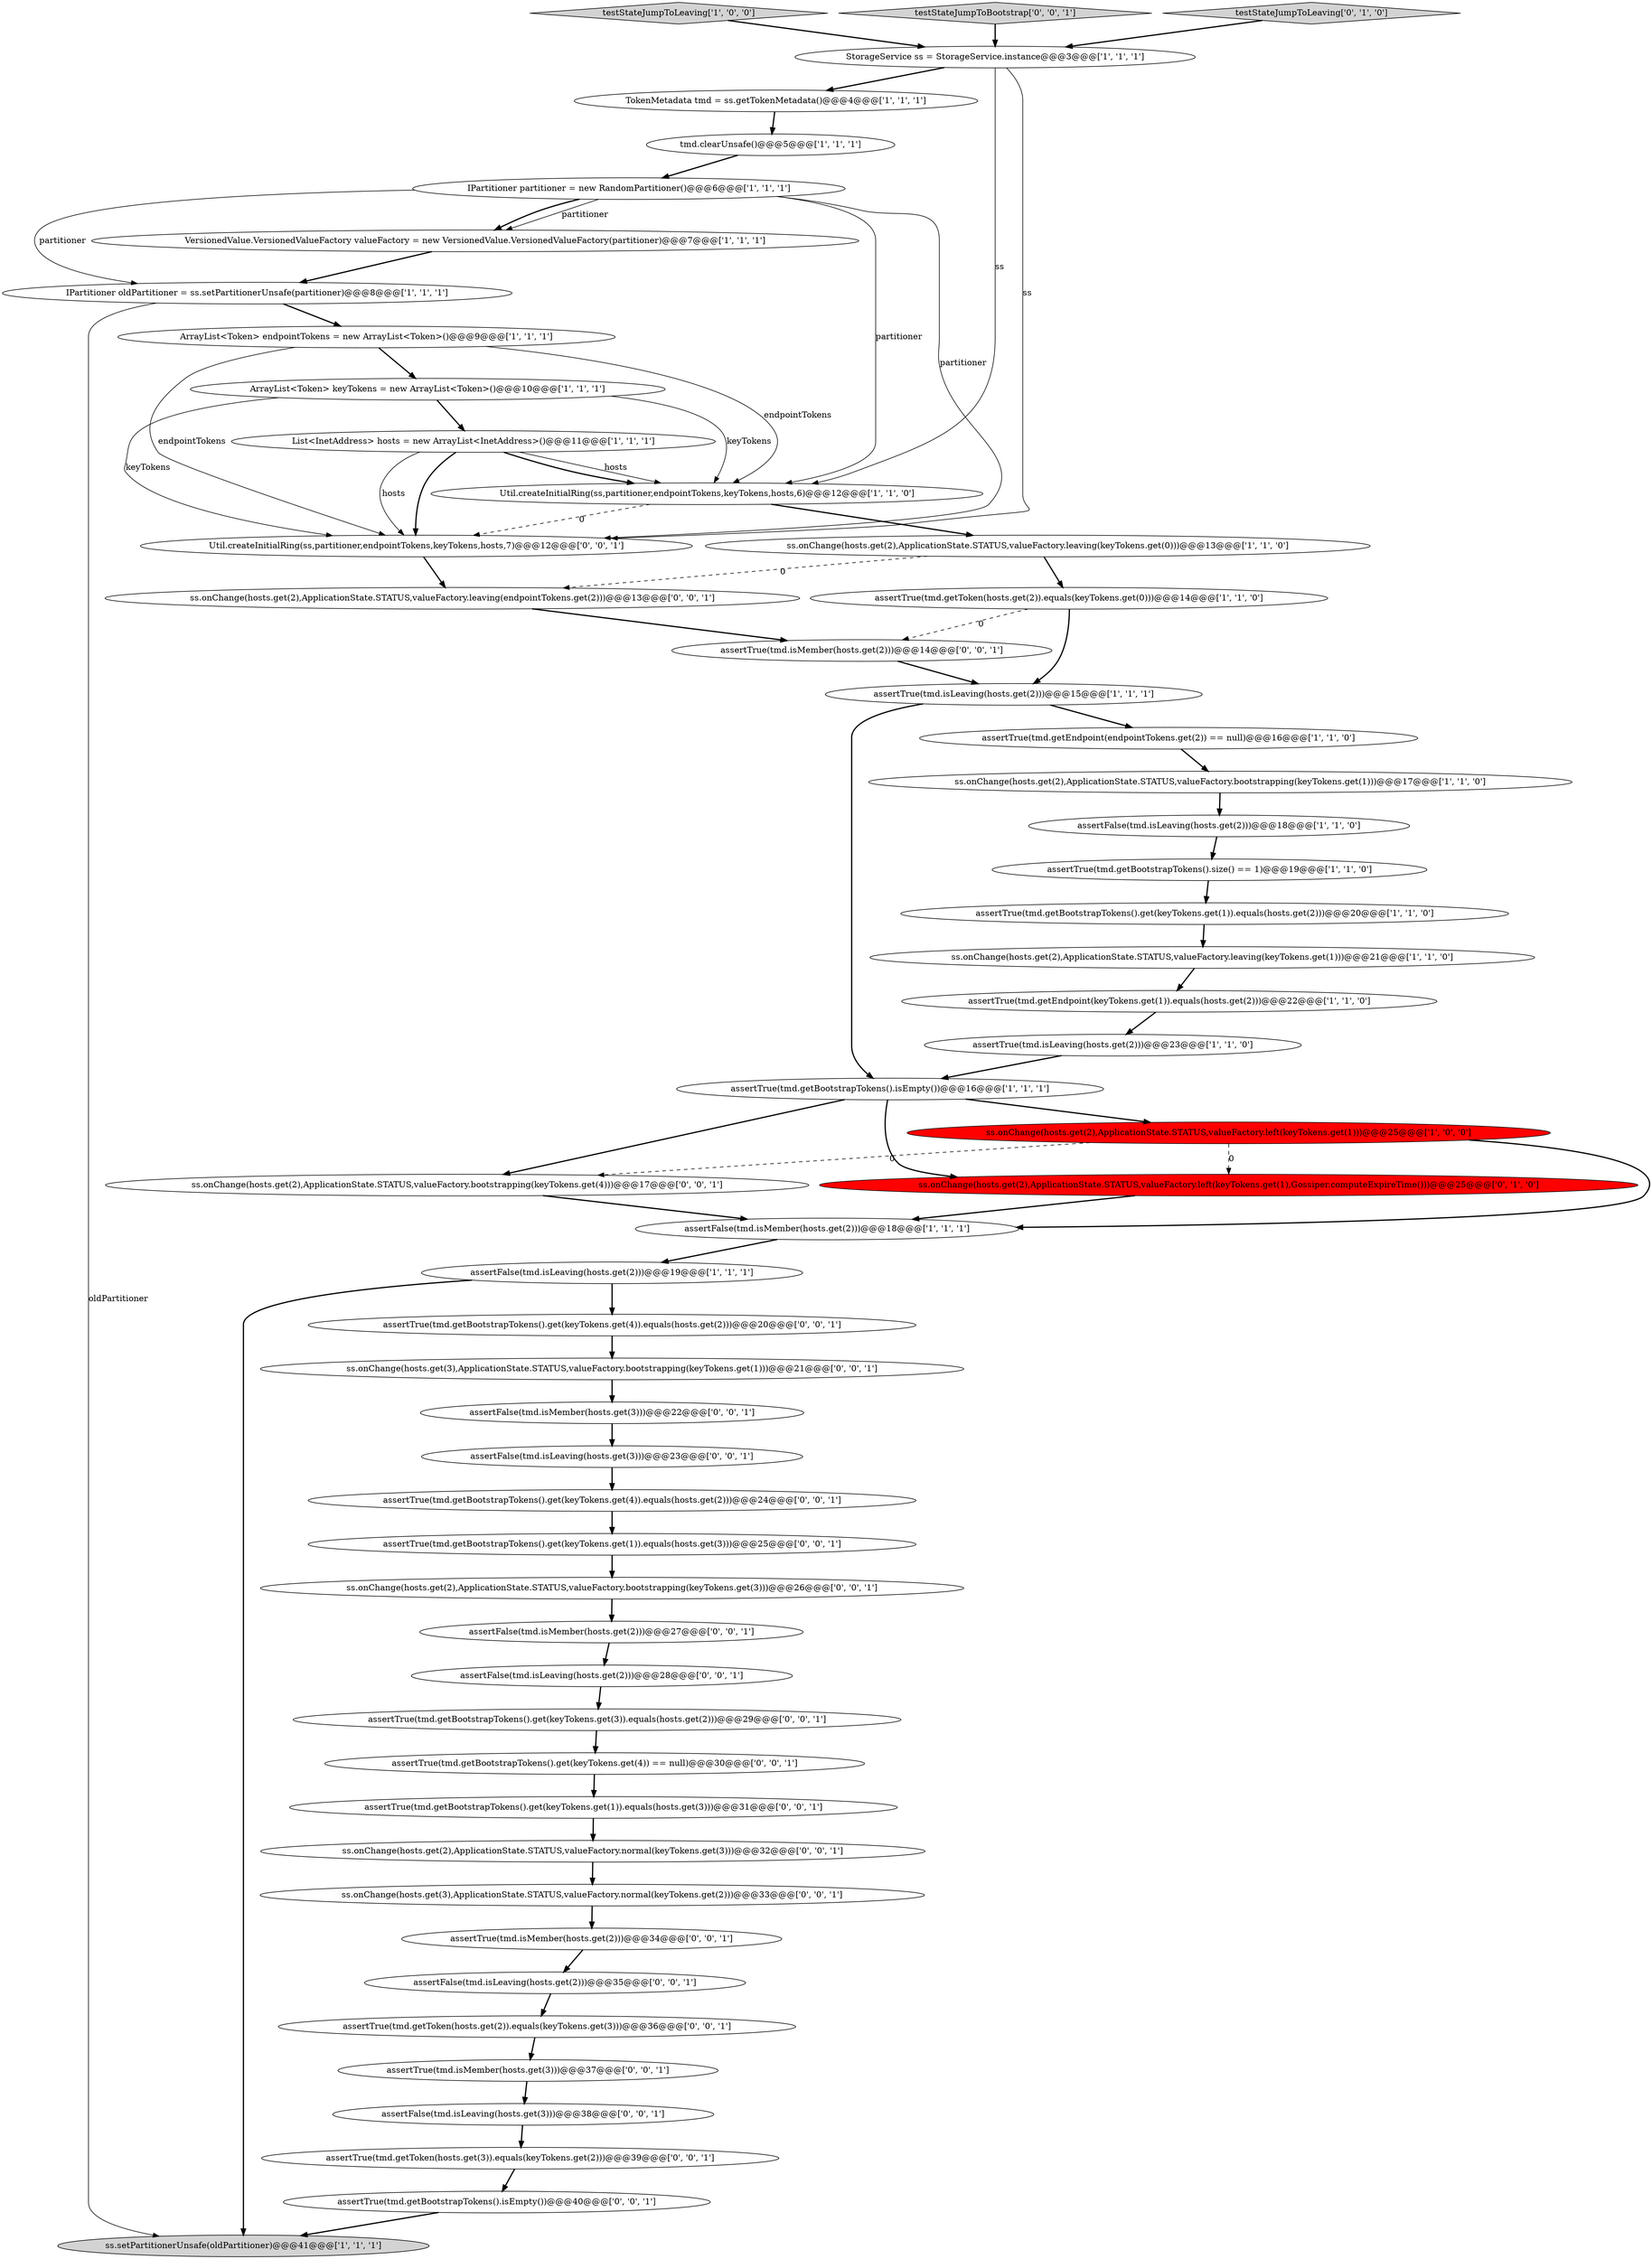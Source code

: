 digraph {
2 [style = filled, label = "Util.createInitialRing(ss,partitioner,endpointTokens,keyTokens,hosts,6)@@@12@@@['1', '1', '0']", fillcolor = white, shape = ellipse image = "AAA0AAABBB1BBB"];
46 [style = filled, label = "ss.onChange(hosts.get(3),ApplicationState.STATUS,valueFactory.normal(keyTokens.get(2)))@@@33@@@['0', '0', '1']", fillcolor = white, shape = ellipse image = "AAA0AAABBB3BBB"];
17 [style = filled, label = "IPartitioner oldPartitioner = ss.setPartitionerUnsafe(partitioner)@@@8@@@['1', '1', '1']", fillcolor = white, shape = ellipse image = "AAA0AAABBB1BBB"];
0 [style = filled, label = "assertTrue(tmd.getEndpoint(endpointTokens.get(2)) == null)@@@16@@@['1', '1', '0']", fillcolor = white, shape = ellipse image = "AAA0AAABBB1BBB"];
4 [style = filled, label = "ss.onChange(hosts.get(2),ApplicationState.STATUS,valueFactory.leaving(keyTokens.get(0)))@@@13@@@['1', '1', '0']", fillcolor = white, shape = ellipse image = "AAA0AAABBB1BBB"];
5 [style = filled, label = "IPartitioner partitioner = new RandomPartitioner()@@@6@@@['1', '1', '1']", fillcolor = white, shape = ellipse image = "AAA0AAABBB1BBB"];
18 [style = filled, label = "assertTrue(tmd.getBootstrapTokens().size() == 1)@@@19@@@['1', '1', '0']", fillcolor = white, shape = ellipse image = "AAA0AAABBB1BBB"];
26 [style = filled, label = "assertFalse(tmd.isMember(hosts.get(2)))@@@18@@@['1', '1', '1']", fillcolor = white, shape = ellipse image = "AAA0AAABBB1BBB"];
6 [style = filled, label = "ss.onChange(hosts.get(2),ApplicationState.STATUS,valueFactory.leaving(keyTokens.get(1)))@@@21@@@['1', '1', '0']", fillcolor = white, shape = ellipse image = "AAA0AAABBB1BBB"];
9 [style = filled, label = "testStateJumpToLeaving['1', '0', '0']", fillcolor = lightgray, shape = diamond image = "AAA0AAABBB1BBB"];
33 [style = filled, label = "assertTrue(tmd.isMember(hosts.get(3)))@@@37@@@['0', '0', '1']", fillcolor = white, shape = ellipse image = "AAA0AAABBB3BBB"];
29 [style = filled, label = "assertTrue(tmd.isMember(hosts.get(2)))@@@34@@@['0', '0', '1']", fillcolor = white, shape = ellipse image = "AAA0AAABBB3BBB"];
35 [style = filled, label = "testStateJumpToBootstrap['0', '0', '1']", fillcolor = lightgray, shape = diamond image = "AAA0AAABBB3BBB"];
53 [style = filled, label = "ss.onChange(hosts.get(2),ApplicationState.STATUS,valueFactory.bootstrapping(keyTokens.get(3)))@@@26@@@['0', '0', '1']", fillcolor = white, shape = ellipse image = "AAA0AAABBB3BBB"];
38 [style = filled, label = "ss.onChange(hosts.get(2),ApplicationState.STATUS,valueFactory.normal(keyTokens.get(3)))@@@32@@@['0', '0', '1']", fillcolor = white, shape = ellipse image = "AAA0AAABBB3BBB"];
54 [style = filled, label = "assertFalse(tmd.isLeaving(hosts.get(3)))@@@38@@@['0', '0', '1']", fillcolor = white, shape = ellipse image = "AAA0AAABBB3BBB"];
52 [style = filled, label = "ss.onChange(hosts.get(2),ApplicationState.STATUS,valueFactory.leaving(endpointTokens.get(2)))@@@13@@@['0', '0', '1']", fillcolor = white, shape = ellipse image = "AAA0AAABBB3BBB"];
8 [style = filled, label = "assertFalse(tmd.isLeaving(hosts.get(2)))@@@18@@@['1', '1', '0']", fillcolor = white, shape = ellipse image = "AAA0AAABBB1BBB"];
12 [style = filled, label = "assertTrue(tmd.isLeaving(hosts.get(2)))@@@15@@@['1', '1', '1']", fillcolor = white, shape = ellipse image = "AAA0AAABBB1BBB"];
48 [style = filled, label = "assertFalse(tmd.isLeaving(hosts.get(2)))@@@28@@@['0', '0', '1']", fillcolor = white, shape = ellipse image = "AAA0AAABBB3BBB"];
3 [style = filled, label = "List<InetAddress> hosts = new ArrayList<InetAddress>()@@@11@@@['1', '1', '1']", fillcolor = white, shape = ellipse image = "AAA0AAABBB1BBB"];
16 [style = filled, label = "StorageService ss = StorageService.instance@@@3@@@['1', '1', '1']", fillcolor = white, shape = ellipse image = "AAA0AAABBB1BBB"];
7 [style = filled, label = "ss.onChange(hosts.get(2),ApplicationState.STATUS,valueFactory.bootstrapping(keyTokens.get(1)))@@@17@@@['1', '1', '0']", fillcolor = white, shape = ellipse image = "AAA0AAABBB1BBB"];
39 [style = filled, label = "assertFalse(tmd.isMember(hosts.get(2)))@@@27@@@['0', '0', '1']", fillcolor = white, shape = ellipse image = "AAA0AAABBB3BBB"];
15 [style = filled, label = "assertFalse(tmd.isLeaving(hosts.get(2)))@@@19@@@['1', '1', '1']", fillcolor = white, shape = ellipse image = "AAA0AAABBB1BBB"];
45 [style = filled, label = "assertFalse(tmd.isLeaving(hosts.get(2)))@@@35@@@['0', '0', '1']", fillcolor = white, shape = ellipse image = "AAA0AAABBB3BBB"];
32 [style = filled, label = "assertTrue(tmd.getToken(hosts.get(2)).equals(keyTokens.get(3)))@@@36@@@['0', '0', '1']", fillcolor = white, shape = ellipse image = "AAA0AAABBB3BBB"];
34 [style = filled, label = "assertTrue(tmd.getBootstrapTokens().get(keyTokens.get(4)).equals(hosts.get(2)))@@@24@@@['0', '0', '1']", fillcolor = white, shape = ellipse image = "AAA0AAABBB3BBB"];
10 [style = filled, label = "ss.onChange(hosts.get(2),ApplicationState.STATUS,valueFactory.left(keyTokens.get(1)))@@@25@@@['1', '0', '0']", fillcolor = red, shape = ellipse image = "AAA1AAABBB1BBB"];
51 [style = filled, label = "Util.createInitialRing(ss,partitioner,endpointTokens,keyTokens,hosts,7)@@@12@@@['0', '0', '1']", fillcolor = white, shape = ellipse image = "AAA0AAABBB3BBB"];
37 [style = filled, label = "ss.onChange(hosts.get(2),ApplicationState.STATUS,valueFactory.bootstrapping(keyTokens.get(4)))@@@17@@@['0', '0', '1']", fillcolor = white, shape = ellipse image = "AAA0AAABBB3BBB"];
19 [style = filled, label = "assertTrue(tmd.getEndpoint(keyTokens.get(1)).equals(hosts.get(2)))@@@22@@@['1', '1', '0']", fillcolor = white, shape = ellipse image = "AAA0AAABBB1BBB"];
24 [style = filled, label = "VersionedValue.VersionedValueFactory valueFactory = new VersionedValue.VersionedValueFactory(partitioner)@@@7@@@['1', '1', '1']", fillcolor = white, shape = ellipse image = "AAA0AAABBB1BBB"];
23 [style = filled, label = "assertTrue(tmd.isLeaving(hosts.get(2)))@@@23@@@['1', '1', '0']", fillcolor = white, shape = ellipse image = "AAA0AAABBB1BBB"];
27 [style = filled, label = "ss.onChange(hosts.get(2),ApplicationState.STATUS,valueFactory.left(keyTokens.get(1),Gossiper.computeExpireTime()))@@@25@@@['0', '1', '0']", fillcolor = red, shape = ellipse image = "AAA1AAABBB2BBB"];
49 [style = filled, label = "assertTrue(tmd.getToken(hosts.get(3)).equals(keyTokens.get(2)))@@@39@@@['0', '0', '1']", fillcolor = white, shape = ellipse image = "AAA0AAABBB3BBB"];
28 [style = filled, label = "testStateJumpToLeaving['0', '1', '0']", fillcolor = lightgray, shape = diamond image = "AAA0AAABBB2BBB"];
13 [style = filled, label = "assertTrue(tmd.getBootstrapTokens().isEmpty())@@@16@@@['1', '1', '1']", fillcolor = white, shape = ellipse image = "AAA0AAABBB1BBB"];
14 [style = filled, label = "ArrayList<Token> endpointTokens = new ArrayList<Token>()@@@9@@@['1', '1', '1']", fillcolor = white, shape = ellipse image = "AAA0AAABBB1BBB"];
43 [style = filled, label = "assertTrue(tmd.getBootstrapTokens().get(keyTokens.get(1)).equals(hosts.get(3)))@@@31@@@['0', '0', '1']", fillcolor = white, shape = ellipse image = "AAA0AAABBB3BBB"];
44 [style = filled, label = "assertTrue(tmd.getBootstrapTokens().get(keyTokens.get(3)).equals(hosts.get(2)))@@@29@@@['0', '0', '1']", fillcolor = white, shape = ellipse image = "AAA0AAABBB3BBB"];
20 [style = filled, label = "TokenMetadata tmd = ss.getTokenMetadata()@@@4@@@['1', '1', '1']", fillcolor = white, shape = ellipse image = "AAA0AAABBB1BBB"];
40 [style = filled, label = "assertTrue(tmd.isMember(hosts.get(2)))@@@14@@@['0', '0', '1']", fillcolor = white, shape = ellipse image = "AAA0AAABBB3BBB"];
1 [style = filled, label = "tmd.clearUnsafe()@@@5@@@['1', '1', '1']", fillcolor = white, shape = ellipse image = "AAA0AAABBB1BBB"];
11 [style = filled, label = "ss.setPartitionerUnsafe(oldPartitioner)@@@41@@@['1', '1', '1']", fillcolor = lightgray, shape = ellipse image = "AAA0AAABBB1BBB"];
47 [style = filled, label = "assertTrue(tmd.getBootstrapTokens().get(keyTokens.get(4)) == null)@@@30@@@['0', '0', '1']", fillcolor = white, shape = ellipse image = "AAA0AAABBB3BBB"];
30 [style = filled, label = "assertFalse(tmd.isMember(hosts.get(3)))@@@22@@@['0', '0', '1']", fillcolor = white, shape = ellipse image = "AAA0AAABBB3BBB"];
21 [style = filled, label = "ArrayList<Token> keyTokens = new ArrayList<Token>()@@@10@@@['1', '1', '1']", fillcolor = white, shape = ellipse image = "AAA0AAABBB1BBB"];
31 [style = filled, label = "assertTrue(tmd.getBootstrapTokens().get(keyTokens.get(1)).equals(hosts.get(3)))@@@25@@@['0', '0', '1']", fillcolor = white, shape = ellipse image = "AAA0AAABBB3BBB"];
22 [style = filled, label = "assertTrue(tmd.getBootstrapTokens().get(keyTokens.get(1)).equals(hosts.get(2)))@@@20@@@['1', '1', '0']", fillcolor = white, shape = ellipse image = "AAA0AAABBB1BBB"];
25 [style = filled, label = "assertTrue(tmd.getToken(hosts.get(2)).equals(keyTokens.get(0)))@@@14@@@['1', '1', '0']", fillcolor = white, shape = ellipse image = "AAA0AAABBB1BBB"];
42 [style = filled, label = "assertFalse(tmd.isLeaving(hosts.get(3)))@@@23@@@['0', '0', '1']", fillcolor = white, shape = ellipse image = "AAA0AAABBB3BBB"];
50 [style = filled, label = "assertTrue(tmd.getBootstrapTokens().isEmpty())@@@40@@@['0', '0', '1']", fillcolor = white, shape = ellipse image = "AAA0AAABBB3BBB"];
36 [style = filled, label = "assertTrue(tmd.getBootstrapTokens().get(keyTokens.get(4)).equals(hosts.get(2)))@@@20@@@['0', '0', '1']", fillcolor = white, shape = ellipse image = "AAA0AAABBB3BBB"];
41 [style = filled, label = "ss.onChange(hosts.get(3),ApplicationState.STATUS,valueFactory.bootstrapping(keyTokens.get(1)))@@@21@@@['0', '0', '1']", fillcolor = white, shape = ellipse image = "AAA0AAABBB3BBB"];
1->5 [style = bold, label=""];
13->10 [style = bold, label=""];
5->51 [style = solid, label="partitioner"];
3->51 [style = solid, label="hosts"];
42->34 [style = bold, label=""];
39->48 [style = bold, label=""];
35->16 [style = bold, label=""];
54->49 [style = bold, label=""];
5->24 [style = solid, label="partitioner"];
4->25 [style = bold, label=""];
36->41 [style = bold, label=""];
37->26 [style = bold, label=""];
3->2 [style = solid, label="hosts"];
16->2 [style = solid, label="ss"];
8->18 [style = bold, label=""];
30->42 [style = bold, label=""];
45->32 [style = bold, label=""];
25->40 [style = dashed, label="0"];
5->17 [style = solid, label="partitioner"];
17->11 [style = solid, label="oldPartitioner"];
34->31 [style = bold, label=""];
10->26 [style = bold, label=""];
47->43 [style = bold, label=""];
6->19 [style = bold, label=""];
48->44 [style = bold, label=""];
20->1 [style = bold, label=""];
51->52 [style = bold, label=""];
10->27 [style = dashed, label="0"];
21->3 [style = bold, label=""];
7->8 [style = bold, label=""];
3->51 [style = bold, label=""];
2->4 [style = bold, label=""];
12->0 [style = bold, label=""];
28->16 [style = bold, label=""];
53->39 [style = bold, label=""];
9->16 [style = bold, label=""];
32->33 [style = bold, label=""];
46->29 [style = bold, label=""];
29->45 [style = bold, label=""];
49->50 [style = bold, label=""];
0->7 [style = bold, label=""];
12->13 [style = bold, label=""];
40->12 [style = bold, label=""];
13->37 [style = bold, label=""];
41->30 [style = bold, label=""];
18->22 [style = bold, label=""];
13->27 [style = bold, label=""];
43->38 [style = bold, label=""];
15->11 [style = bold, label=""];
3->2 [style = bold, label=""];
50->11 [style = bold, label=""];
25->12 [style = bold, label=""];
23->13 [style = bold, label=""];
17->14 [style = bold, label=""];
52->40 [style = bold, label=""];
21->2 [style = solid, label="keyTokens"];
5->24 [style = bold, label=""];
19->23 [style = bold, label=""];
31->53 [style = bold, label=""];
24->17 [style = bold, label=""];
26->15 [style = bold, label=""];
10->37 [style = dashed, label="0"];
14->2 [style = solid, label="endpointTokens"];
38->46 [style = bold, label=""];
4->52 [style = dashed, label="0"];
5->2 [style = solid, label="partitioner"];
16->20 [style = bold, label=""];
44->47 [style = bold, label=""];
33->54 [style = bold, label=""];
16->51 [style = solid, label="ss"];
21->51 [style = solid, label="keyTokens"];
14->51 [style = solid, label="endpointTokens"];
14->21 [style = bold, label=""];
2->51 [style = dashed, label="0"];
22->6 [style = bold, label=""];
15->36 [style = bold, label=""];
27->26 [style = bold, label=""];
}
